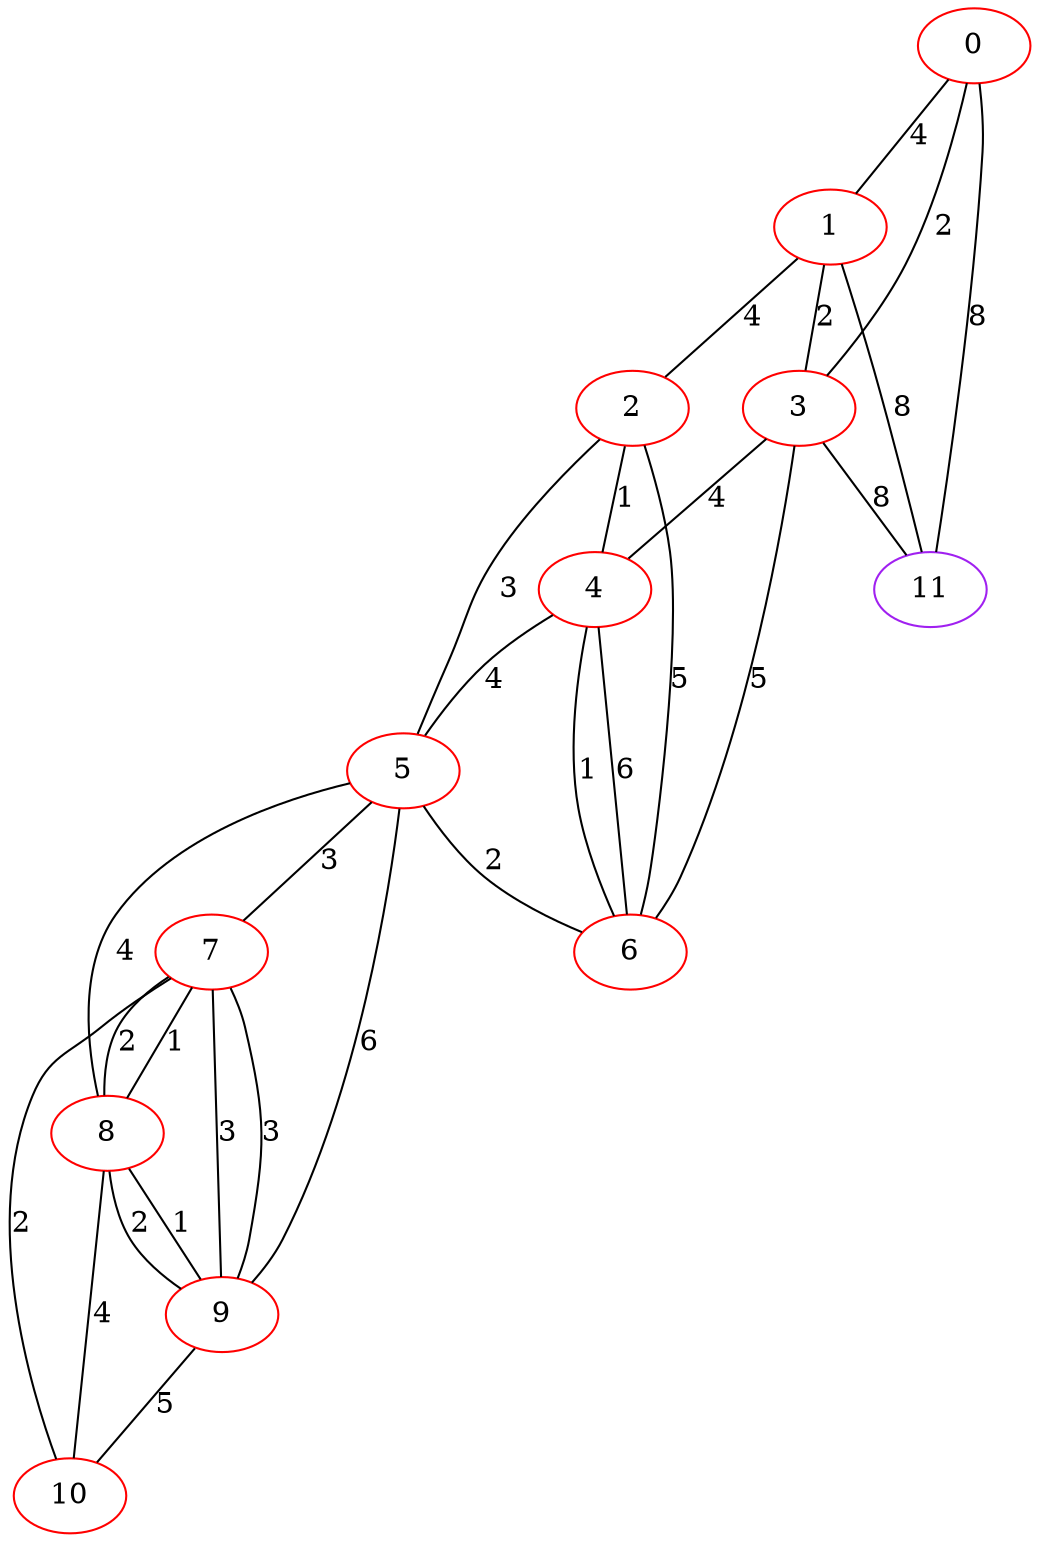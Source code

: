 graph "" {
0 [color=red, weight=1];
1 [color=red, weight=1];
2 [color=red, weight=1];
3 [color=red, weight=1];
4 [color=red, weight=1];
5 [color=red, weight=1];
6 [color=red, weight=1];
7 [color=red, weight=1];
8 [color=red, weight=1];
9 [color=red, weight=1];
10 [color=red, weight=1];
11 [color=purple, weight=4];
0 -- 11  [key=0, label=8];
0 -- 1  [key=0, label=4];
0 -- 3  [key=0, label=2];
1 -- 11  [key=0, label=8];
1 -- 2  [key=0, label=4];
1 -- 3  [key=0, label=2];
2 -- 4  [key=0, label=1];
2 -- 5  [key=0, label=3];
2 -- 6  [key=0, label=5];
3 -- 11  [key=0, label=8];
3 -- 4  [key=0, label=4];
3 -- 6  [key=0, label=5];
4 -- 5  [key=0, label=4];
4 -- 6  [key=0, label=6];
4 -- 6  [key=1, label=1];
5 -- 6  [key=0, label=2];
5 -- 7  [key=0, label=3];
5 -- 8  [key=0, label=4];
5 -- 9  [key=0, label=6];
7 -- 8  [key=0, label=2];
7 -- 8  [key=1, label=1];
7 -- 9  [key=0, label=3];
7 -- 9  [key=1, label=3];
7 -- 10  [key=0, label=2];
8 -- 9  [key=0, label=1];
8 -- 9  [key=1, label=2];
8 -- 10  [key=0, label=4];
9 -- 10  [key=0, label=5];
}
